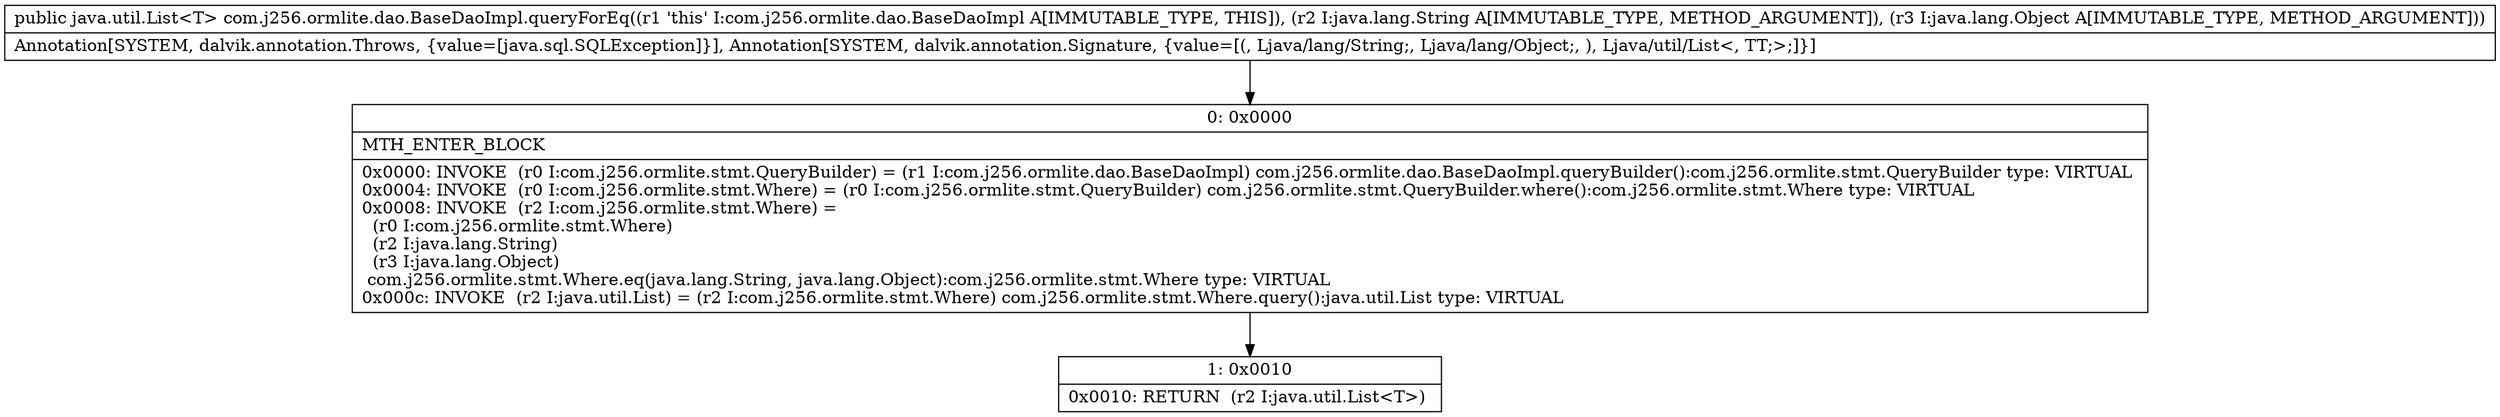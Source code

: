digraph "CFG forcom.j256.ormlite.dao.BaseDaoImpl.queryForEq(Ljava\/lang\/String;Ljava\/lang\/Object;)Ljava\/util\/List;" {
Node_0 [shape=record,label="{0\:\ 0x0000|MTH_ENTER_BLOCK\l|0x0000: INVOKE  (r0 I:com.j256.ormlite.stmt.QueryBuilder) = (r1 I:com.j256.ormlite.dao.BaseDaoImpl) com.j256.ormlite.dao.BaseDaoImpl.queryBuilder():com.j256.ormlite.stmt.QueryBuilder type: VIRTUAL \l0x0004: INVOKE  (r0 I:com.j256.ormlite.stmt.Where) = (r0 I:com.j256.ormlite.stmt.QueryBuilder) com.j256.ormlite.stmt.QueryBuilder.where():com.j256.ormlite.stmt.Where type: VIRTUAL \l0x0008: INVOKE  (r2 I:com.j256.ormlite.stmt.Where) = \l  (r0 I:com.j256.ormlite.stmt.Where)\l  (r2 I:java.lang.String)\l  (r3 I:java.lang.Object)\l com.j256.ormlite.stmt.Where.eq(java.lang.String, java.lang.Object):com.j256.ormlite.stmt.Where type: VIRTUAL \l0x000c: INVOKE  (r2 I:java.util.List) = (r2 I:com.j256.ormlite.stmt.Where) com.j256.ormlite.stmt.Where.query():java.util.List type: VIRTUAL \l}"];
Node_1 [shape=record,label="{1\:\ 0x0010|0x0010: RETURN  (r2 I:java.util.List\<T\>) \l}"];
MethodNode[shape=record,label="{public java.util.List\<T\> com.j256.ormlite.dao.BaseDaoImpl.queryForEq((r1 'this' I:com.j256.ormlite.dao.BaseDaoImpl A[IMMUTABLE_TYPE, THIS]), (r2 I:java.lang.String A[IMMUTABLE_TYPE, METHOD_ARGUMENT]), (r3 I:java.lang.Object A[IMMUTABLE_TYPE, METHOD_ARGUMENT]))  | Annotation[SYSTEM, dalvik.annotation.Throws, \{value=[java.sql.SQLException]\}], Annotation[SYSTEM, dalvik.annotation.Signature, \{value=[(, Ljava\/lang\/String;, Ljava\/lang\/Object;, ), Ljava\/util\/List\<, TT;\>;]\}]\l}"];
MethodNode -> Node_0;
Node_0 -> Node_1;
}

